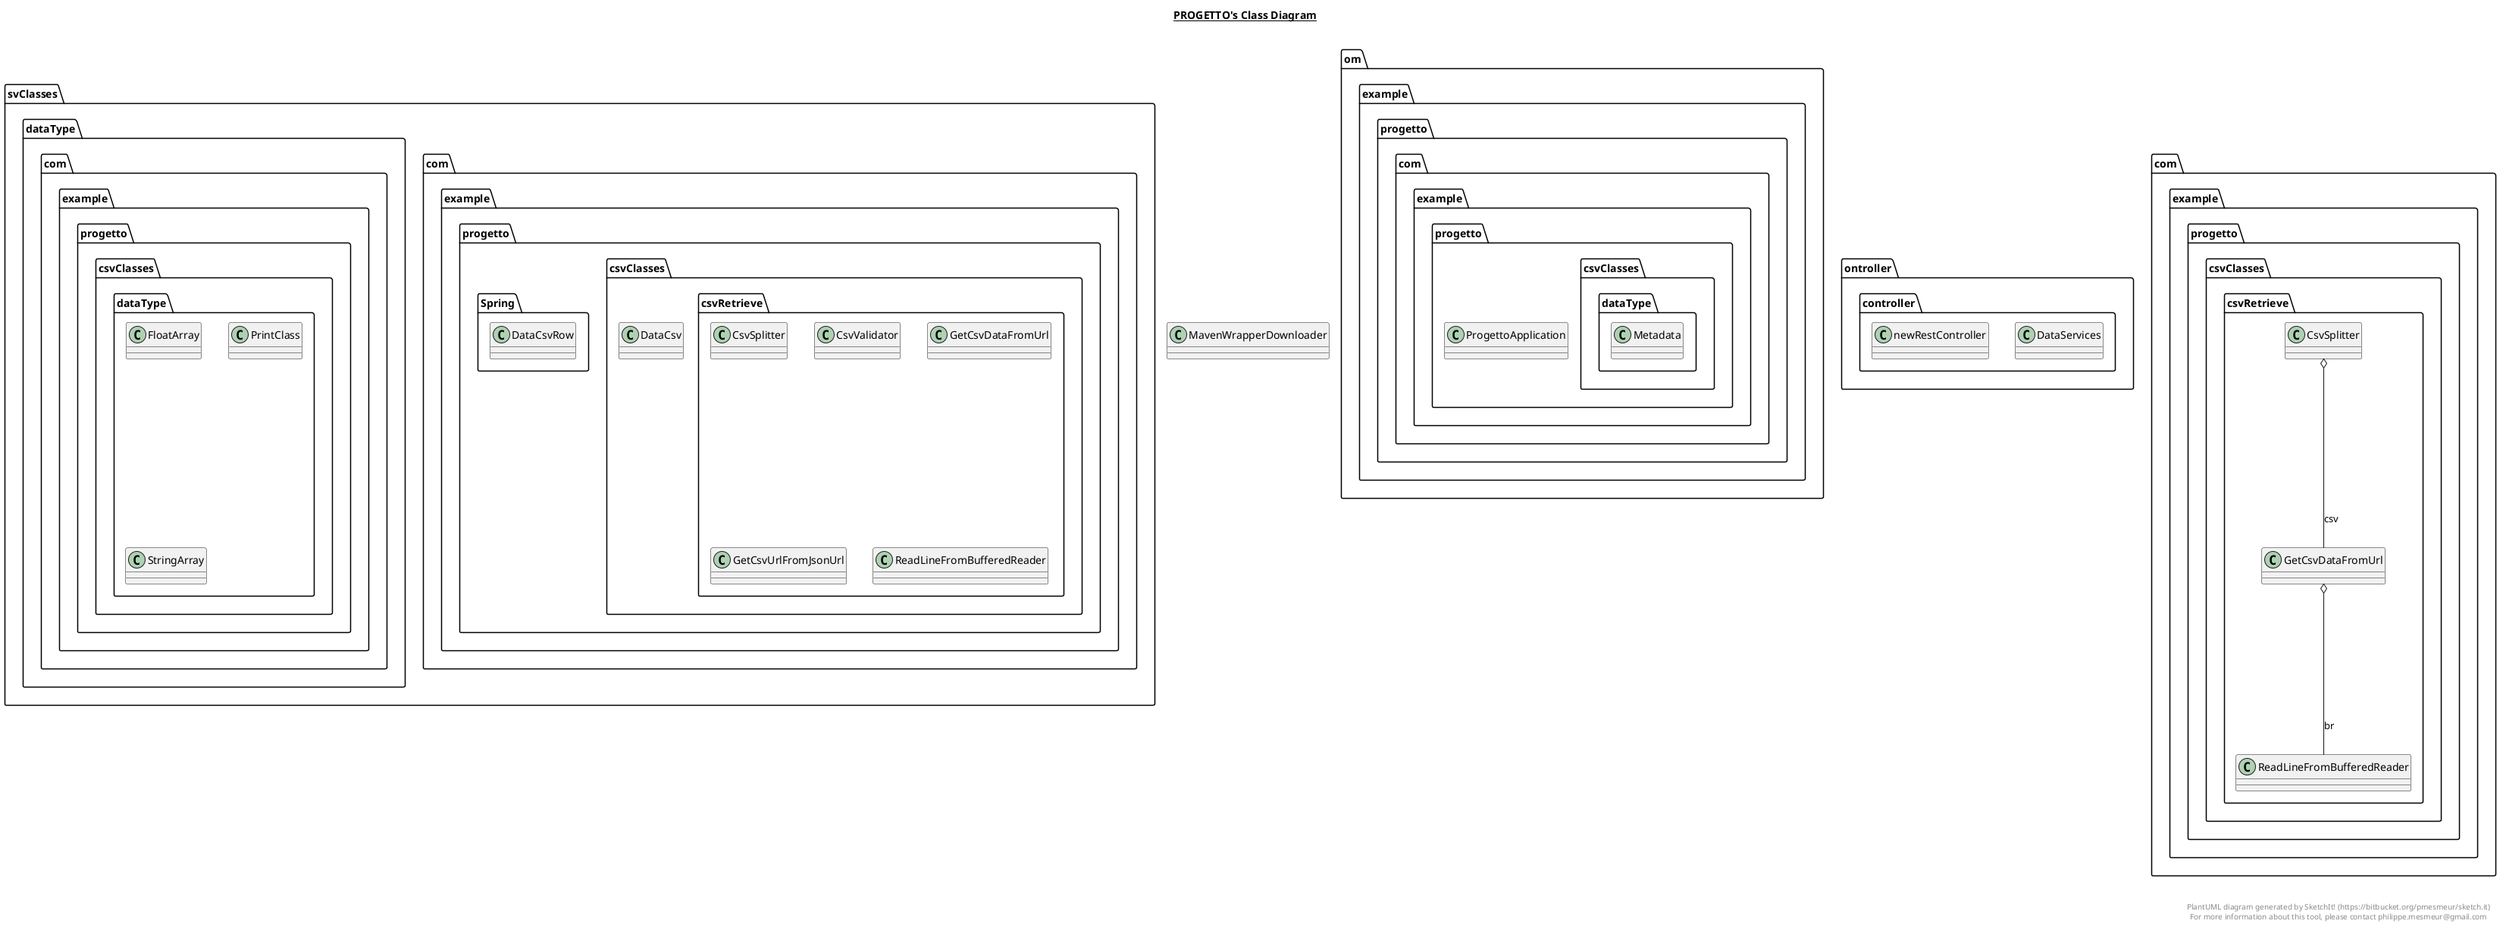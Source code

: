 @startuml

title __PROGETTO's Class Diagram__\n

    class MavenWrapperDownloader {
    }

  


    namespace om.example.progetto {
      class com.example.progetto.csvClasses.dataType.Metadata {
      }
    }

    namespace om.example.progetto {
      class com.example.progetto.ProgettoApplication {
      }
    }

    namespace ontroller {
      class controller.DataServices {
      }
    }

    namespace ontroller {
      class controller.newRestController {
      }
    }

    namespace svClasses {
      class com.example.progetto.csvClasses.csvRetrieve.CsvSplitter {
      }
    }

    namespace svClasses {
      class com.example.progetto.csvClasses.csvRetrieve.CsvValidator {
      }
    }

    namespace svClasses {
      class com.example.progetto.csvClasses.DataCsv {
      }
    }

    namespace svClasses {
      class com.example.progetto.Spring.DataCsvRow {
      }
    }

    namespace svClasses {
      class com.example.progetto.csvClasses.csvRetrieve.GetCsvDataFromUrl {
      }
    }

    namespace svClasses {
      class com.example.progetto.csvClasses.csvRetrieve.GetCsvUrlFromJsonUrl {
      }
    }

    namespace svClasses {
      class com.example.progetto.csvClasses.csvRetrieve.ReadLineFromBufferedReader {
      }
    }

    namespace svClasses {
      namespace dataType {
        class com.example.progetto.csvClasses.dataType.FloatArray {
        }
      }
    }

    namespace svClasses {
      namespace dataType {
        class com.example.progetto.csvClasses.dataType.PrintClass {
        }
      }
    }

    namespace svClasses {
      namespace dataType {
        class com.example.progetto.csvClasses.dataType.StringArray {
        }
      }
    }

  

  com.example.progetto.csvClasses.csvRetrieve.CsvSplitter o-- com.example.progetto.csvClasses.csvRetrieve.GetCsvDataFromUrl : csv
  com.example.progetto.csvClasses.csvRetrieve.GetCsvDataFromUrl o-- com.example.progetto.csvClasses.csvRetrieve.ReadLineFromBufferedReader : br


right footer


PlantUML diagram generated by SketchIt! (https://bitbucket.org/pmesmeur/sketch.it)
For more information about this tool, please contact philippe.mesmeur@gmail.com
endfooter

@enduml
